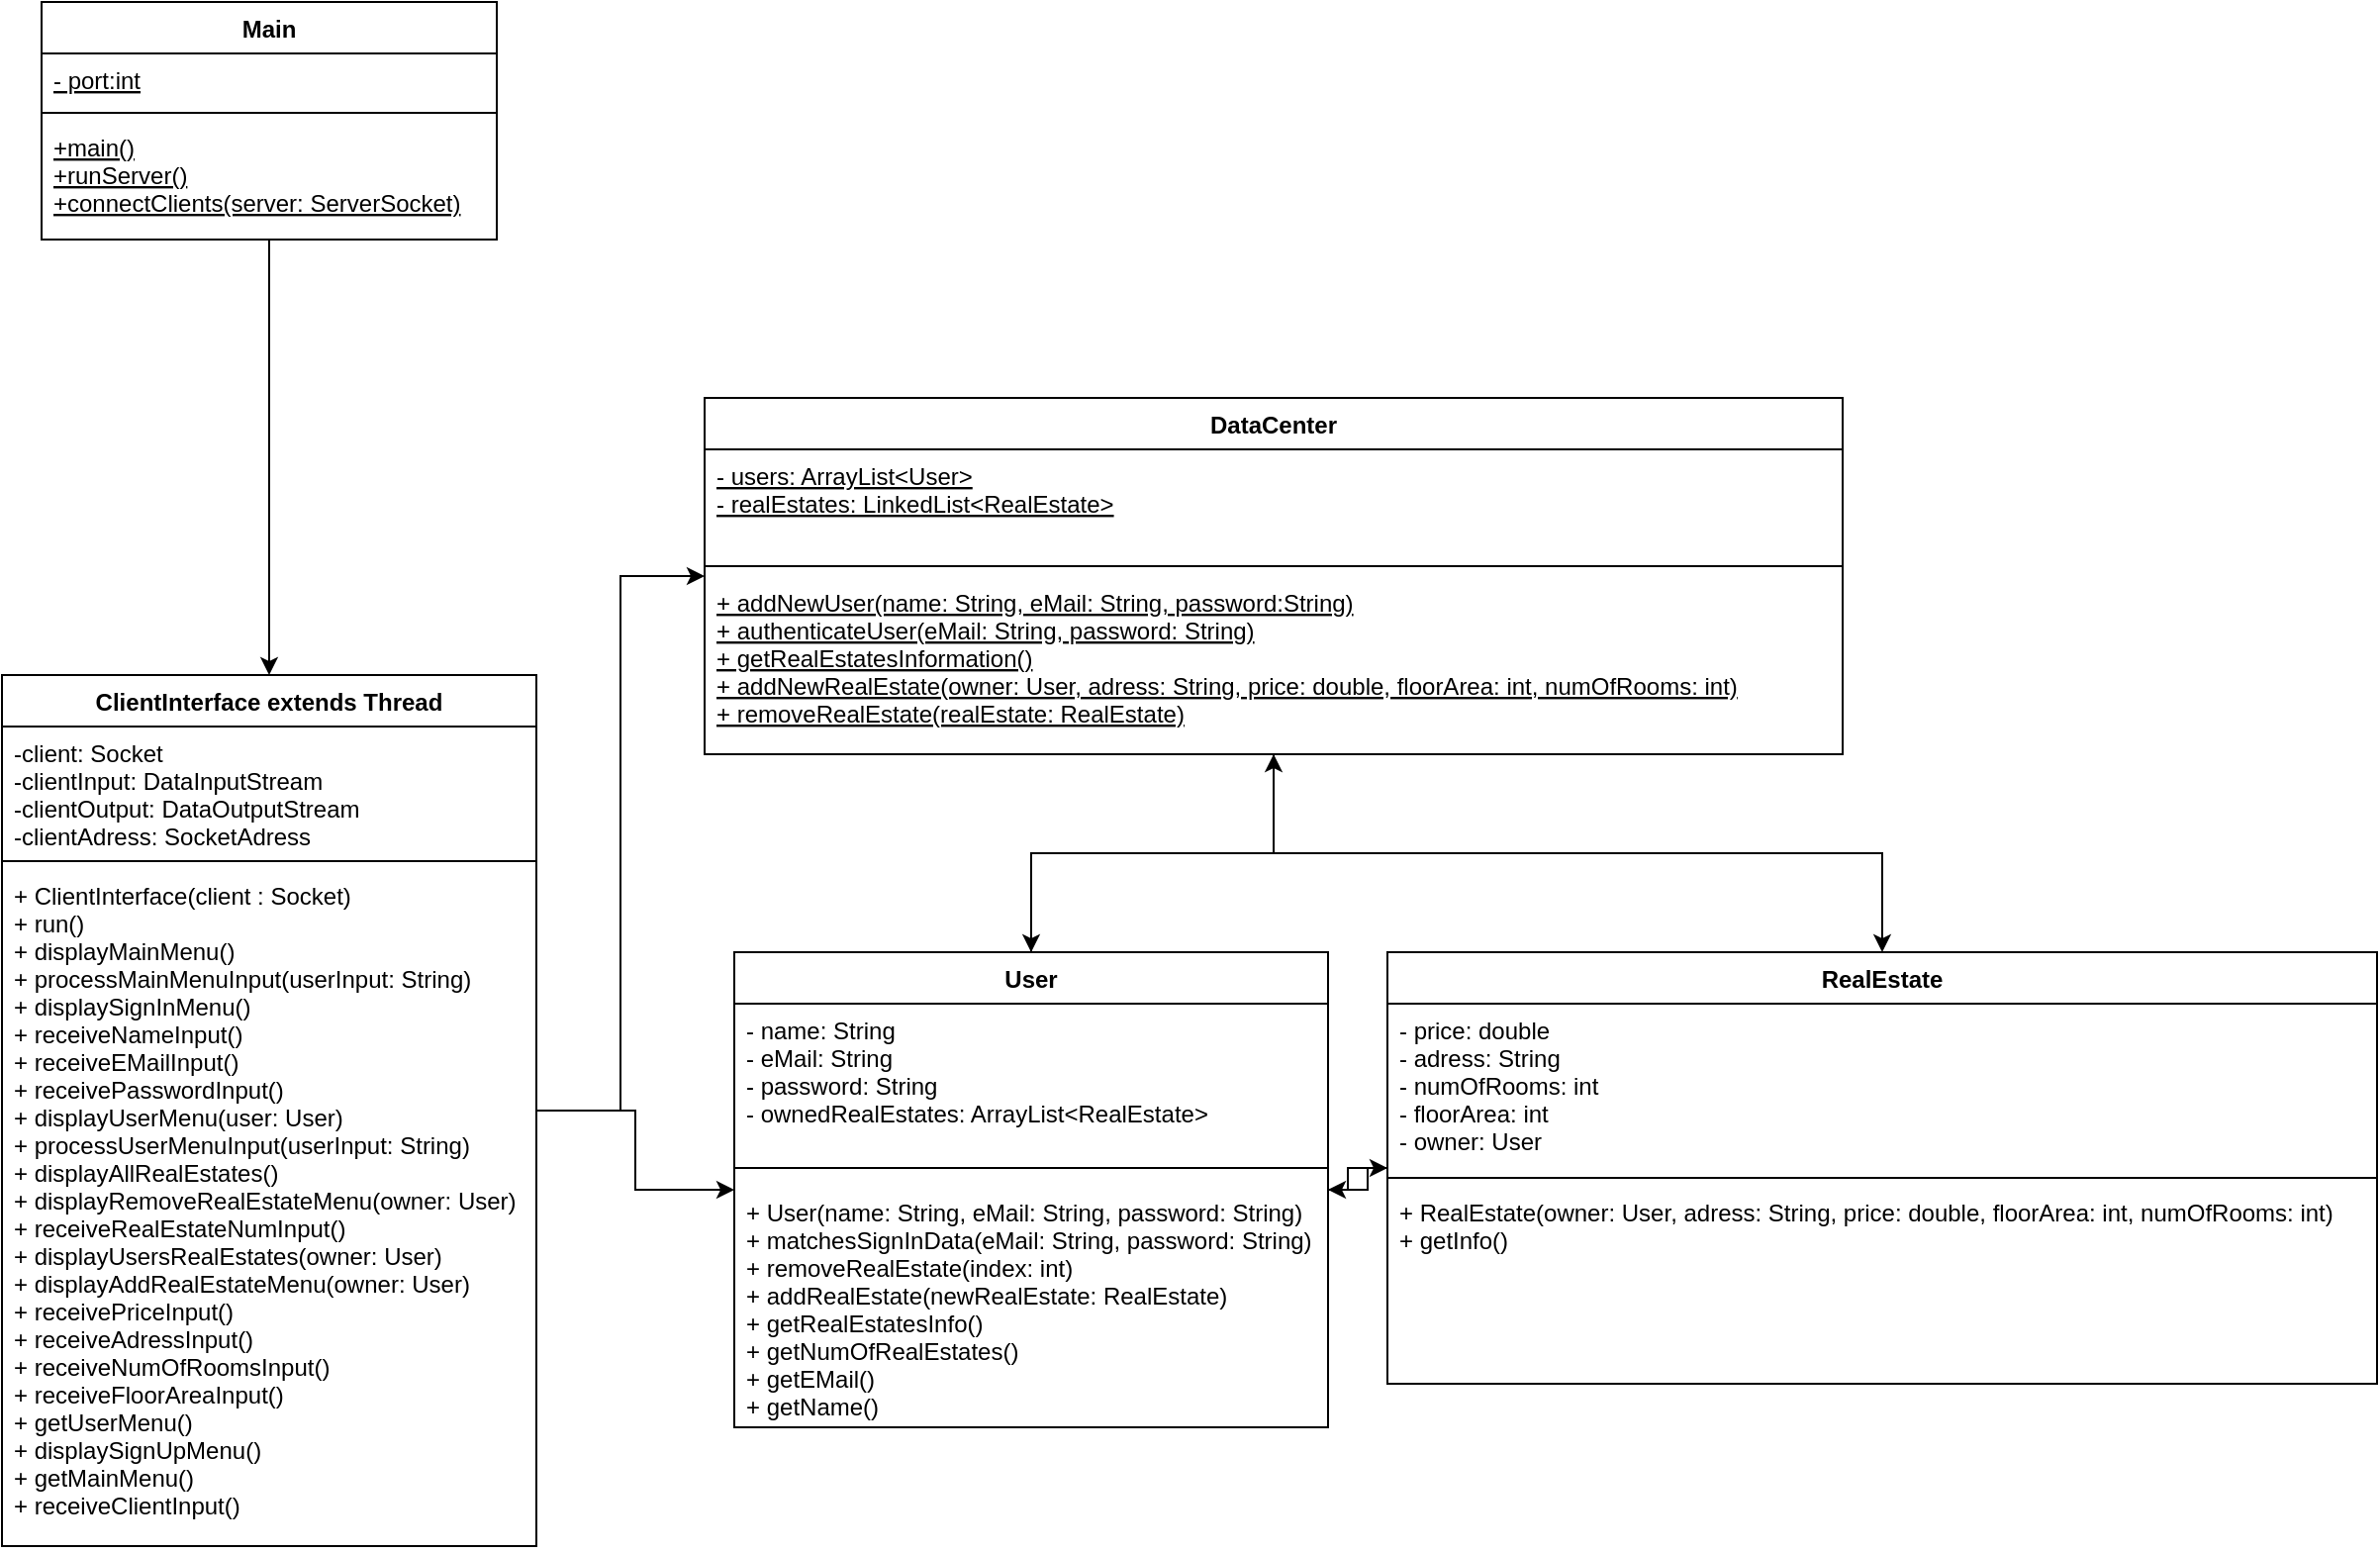 <mxfile version="13.9.9" type="device"><diagram id="7ylTmlViLdBZyy-ratO3" name="Page-1"><mxGraphModel dx="1086" dy="806" grid="1" gridSize="10" guides="1" tooltips="1" connect="1" arrows="1" fold="1" page="1" pageScale="1" pageWidth="850" pageHeight="1100" math="0" shadow="0"><root><mxCell id="0"/><mxCell id="1" parent="0"/><mxCell id="IXl5I5hSZ9VSD0nl5n4H-8" style="edgeStyle=orthogonalEdgeStyle;rounded=0;orthogonalLoop=1;jettySize=auto;html=1;" parent="1" source="hi_FXAqxv4JR-hP9kOLW-1" target="hi_FXAqxv4JR-hP9kOLW-5" edge="1"><mxGeometry relative="1" as="geometry"/></mxCell><mxCell id="hi_FXAqxv4JR-hP9kOLW-1" value="Main" style="swimlane;fontStyle=1;align=center;verticalAlign=top;childLayout=stackLayout;horizontal=1;startSize=26;horizontalStack=0;resizeParent=1;resizeParentMax=0;resizeLast=0;collapsible=1;marginBottom=0;" parent="1" vertex="1"><mxGeometry x="90" y="220" width="230" height="120" as="geometry"/></mxCell><mxCell id="hi_FXAqxv4JR-hP9kOLW-2" value="- port:int" style="text;strokeColor=none;fillColor=none;align=left;verticalAlign=top;spacingLeft=4;spacingRight=4;overflow=hidden;rotatable=0;points=[[0,0.5],[1,0.5]];portConstraint=eastwest;fontStyle=4" parent="hi_FXAqxv4JR-hP9kOLW-1" vertex="1"><mxGeometry y="26" width="230" height="26" as="geometry"/></mxCell><mxCell id="hi_FXAqxv4JR-hP9kOLW-3" value="" style="line;strokeWidth=1;fillColor=none;align=left;verticalAlign=middle;spacingTop=-1;spacingLeft=3;spacingRight=3;rotatable=0;labelPosition=right;points=[];portConstraint=eastwest;" parent="hi_FXAqxv4JR-hP9kOLW-1" vertex="1"><mxGeometry y="52" width="230" height="8" as="geometry"/></mxCell><mxCell id="hi_FXAqxv4JR-hP9kOLW-4" value="+main()&#10;+runServer()&#10;+connectClients(server: ServerSocket)&#10;" style="text;strokeColor=none;fillColor=none;align=left;verticalAlign=top;spacingLeft=4;spacingRight=4;overflow=hidden;rotatable=0;points=[[0,0.5],[1,0.5]];portConstraint=eastwest;fontStyle=4" parent="hi_FXAqxv4JR-hP9kOLW-1" vertex="1"><mxGeometry y="60" width="230" height="60" as="geometry"/></mxCell><mxCell id="IXl5I5hSZ9VSD0nl5n4H-9" style="edgeStyle=orthogonalEdgeStyle;rounded=0;orthogonalLoop=1;jettySize=auto;html=1;verticalAlign=top;" parent="1" source="hi_FXAqxv4JR-hP9kOLW-5" target="hi_FXAqxv4JR-hP9kOLW-13" edge="1"><mxGeometry relative="1" as="geometry"/></mxCell><mxCell id="IXl5I5hSZ9VSD0nl5n4H-10" style="edgeStyle=orthogonalEdgeStyle;rounded=0;orthogonalLoop=1;jettySize=auto;html=1;" parent="1" source="hi_FXAqxv4JR-hP9kOLW-5" target="hi_FXAqxv4JR-hP9kOLW-9" edge="1"><mxGeometry relative="1" as="geometry"/></mxCell><mxCell id="hi_FXAqxv4JR-hP9kOLW-5" value="ClientInterface extends Thread" style="swimlane;fontStyle=1;align=center;verticalAlign=top;childLayout=stackLayout;horizontal=1;startSize=26;horizontalStack=0;resizeParent=1;resizeParentMax=0;resizeLast=0;collapsible=1;marginBottom=0;" parent="1" vertex="1"><mxGeometry x="70" y="560" width="270" height="440" as="geometry"/></mxCell><mxCell id="hi_FXAqxv4JR-hP9kOLW-6" value="-client: Socket&#10;-clientInput: DataInputStream&#10;-clientOutput: DataOutputStream&#10;-clientAdress: SocketAdress&#10;" style="text;strokeColor=none;fillColor=none;align=left;verticalAlign=top;spacingLeft=4;spacingRight=4;overflow=hidden;rotatable=0;points=[[0,0.5],[1,0.5]];portConstraint=eastwest;" parent="hi_FXAqxv4JR-hP9kOLW-5" vertex="1"><mxGeometry y="26" width="270" height="64" as="geometry"/></mxCell><mxCell id="hi_FXAqxv4JR-hP9kOLW-7" value="" style="line;strokeWidth=1;fillColor=none;align=left;verticalAlign=middle;spacingTop=-1;spacingLeft=3;spacingRight=3;rotatable=0;labelPosition=right;points=[];portConstraint=eastwest;" parent="hi_FXAqxv4JR-hP9kOLW-5" vertex="1"><mxGeometry y="90" width="270" height="8" as="geometry"/></mxCell><mxCell id="hi_FXAqxv4JR-hP9kOLW-8" value="+ ClientInterface(client : Socket)&#10;+ run()&#10;+ displayMainMenu()&#10;+ processMainMenuInput(userInput: String)&#10;+ displaySignInMenu()&#10;+ receiveNameInput()&#10;+ receiveEMailInput()&#10;+ receivePasswordInput()&#10;+ displayUserMenu(user: User)&#10;+ processUserMenuInput(userInput: String)&#10;+ displayAllRealEstates()&#10;+ displayRemoveRealEstateMenu(owner: User)&#10;+ receiveRealEstateNumInput()&#10;+ displayUsersRealEstates(owner: User)&#10;+ displayAddRealEstateMenu(owner: User)&#10;+ receivePriceInput()&#10;+ receiveAdressInput()&#10;+ receiveNumOfRoomsInput()&#10;+ receiveFloorAreaInput()&#10;+ getUserMenu()&#10;+ displaySignUpMenu()&#10;+ getMainMenu()&#10;+ receiveClientInput()&#10;" style="text;strokeColor=none;fillColor=none;align=left;verticalAlign=top;spacingLeft=4;spacingRight=4;overflow=hidden;rotatable=0;points=[[0,0.5],[1,0.5]];portConstraint=eastwest;" parent="hi_FXAqxv4JR-hP9kOLW-5" vertex="1"><mxGeometry y="98" width="270" height="342" as="geometry"/></mxCell><mxCell id="ul5ZDdfMionyKRLc5kxO-18" style="edgeStyle=orthogonalEdgeStyle;rounded=0;orthogonalLoop=1;jettySize=auto;html=1;" parent="1" source="hi_FXAqxv4JR-hP9kOLW-9" target="ul5ZDdfMionyKRLc5kxO-1" edge="1"><mxGeometry relative="1" as="geometry"/></mxCell><mxCell id="ul5ZDdfMionyKRLc5kxO-19" style="edgeStyle=orthogonalEdgeStyle;rounded=0;orthogonalLoop=1;jettySize=auto;html=1;" parent="1" source="hi_FXAqxv4JR-hP9kOLW-9" target="hi_FXAqxv4JR-hP9kOLW-13" edge="1"><mxGeometry relative="1" as="geometry"/></mxCell><mxCell id="hi_FXAqxv4JR-hP9kOLW-9" value="User" style="swimlane;fontStyle=1;align=center;verticalAlign=top;childLayout=stackLayout;horizontal=1;startSize=26;horizontalStack=0;resizeParent=1;resizeParentMax=0;resizeLast=0;collapsible=1;marginBottom=0;" parent="1" vertex="1"><mxGeometry x="440" y="700" width="300" height="240" as="geometry"/></mxCell><mxCell id="hi_FXAqxv4JR-hP9kOLW-10" value="- name: String&#10;- eMail: String&#10;- password: String&#10;- ownedRealEstates: ArrayList&lt;RealEstate&gt;&#10;" style="text;strokeColor=none;fillColor=none;align=left;verticalAlign=top;spacingLeft=4;spacingRight=4;overflow=hidden;rotatable=0;points=[[0,0.5],[1,0.5]];portConstraint=eastwest;" parent="hi_FXAqxv4JR-hP9kOLW-9" vertex="1"><mxGeometry y="26" width="300" height="74" as="geometry"/></mxCell><mxCell id="hi_FXAqxv4JR-hP9kOLW-11" value="" style="line;strokeWidth=1;fillColor=none;align=left;verticalAlign=middle;spacingTop=-1;spacingLeft=3;spacingRight=3;rotatable=0;labelPosition=right;points=[];portConstraint=eastwest;" parent="hi_FXAqxv4JR-hP9kOLW-9" vertex="1"><mxGeometry y="100" width="300" height="18" as="geometry"/></mxCell><mxCell id="hi_FXAqxv4JR-hP9kOLW-12" value="+ User(name: String, eMail: String, password: String)&#10;+ matchesSignInData(eMail: String, password: String)&#10;+ removeRealEstate(index: int)&#10;+ addRealEstate(newRealEstate: RealEstate)&#10;+ getRealEstatesInfo()&#10;+ getNumOfRealEstates()&#10;+ getEMail()&#10;+ getName()" style="text;strokeColor=none;fillColor=none;align=left;verticalAlign=top;spacingLeft=4;spacingRight=4;overflow=hidden;rotatable=0;points=[[0,0.5],[1,0.5]];portConstraint=eastwest;" parent="hi_FXAqxv4JR-hP9kOLW-9" vertex="1"><mxGeometry y="118" width="300" height="122" as="geometry"/></mxCell><mxCell id="ul5ZDdfMionyKRLc5kxO-22" style="edgeStyle=orthogonalEdgeStyle;rounded=0;orthogonalLoop=1;jettySize=auto;html=1;" parent="1" source="hi_FXAqxv4JR-hP9kOLW-13" target="hi_FXAqxv4JR-hP9kOLW-9" edge="1"><mxGeometry relative="1" as="geometry"/></mxCell><mxCell id="ul5ZDdfMionyKRLc5kxO-23" style="edgeStyle=orthogonalEdgeStyle;rounded=0;orthogonalLoop=1;jettySize=auto;html=1;" parent="1" source="hi_FXAqxv4JR-hP9kOLW-13" target="ul5ZDdfMionyKRLc5kxO-1" edge="1"><mxGeometry relative="1" as="geometry"/></mxCell><mxCell id="hi_FXAqxv4JR-hP9kOLW-13" value="DataCenter" style="swimlane;fontStyle=1;align=center;verticalAlign=top;childLayout=stackLayout;horizontal=1;startSize=26;horizontalStack=0;resizeParent=1;resizeParentMax=0;resizeLast=0;collapsible=1;marginBottom=0;" parent="1" vertex="1"><mxGeometry x="425" y="420" width="575" height="180" as="geometry"/></mxCell><mxCell id="hi_FXAqxv4JR-hP9kOLW-14" value="- users: ArrayList&lt;User&gt;&#10;- realEstates: LinkedList&lt;RealEstate&gt;" style="text;strokeColor=none;fillColor=none;align=left;verticalAlign=top;spacingLeft=4;spacingRight=4;overflow=hidden;rotatable=0;points=[[0,0.5],[1,0.5]];portConstraint=eastwest;fontStyle=4" parent="hi_FXAqxv4JR-hP9kOLW-13" vertex="1"><mxGeometry y="26" width="575" height="54" as="geometry"/></mxCell><mxCell id="hi_FXAqxv4JR-hP9kOLW-15" value="" style="line;strokeWidth=1;fillColor=none;align=left;verticalAlign=middle;spacingTop=-1;spacingLeft=3;spacingRight=3;rotatable=0;labelPosition=right;points=[];portConstraint=eastwest;" parent="hi_FXAqxv4JR-hP9kOLW-13" vertex="1"><mxGeometry y="80" width="575" height="10" as="geometry"/></mxCell><mxCell id="hi_FXAqxv4JR-hP9kOLW-16" value="+ addNewUser(name: String, eMail: String, password:String)&#10;+ authenticateUser(eMail: String, password: String)&#10;+ getRealEstatesInformation()&#10;+ addNewRealEstate(owner: User, adress: String, price: double, floorArea: int, numOfRooms: int)&#10;+ removeRealEstate(realEstate: RealEstate)" style="text;strokeColor=none;fillColor=none;align=left;verticalAlign=top;spacingLeft=4;spacingRight=4;overflow=hidden;rotatable=0;points=[[0,0.5],[1,0.5]];portConstraint=eastwest;fontStyle=4" parent="hi_FXAqxv4JR-hP9kOLW-13" vertex="1"><mxGeometry y="90" width="575" height="90" as="geometry"/></mxCell><mxCell id="ul5ZDdfMionyKRLc5kxO-20" style="edgeStyle=orthogonalEdgeStyle;rounded=0;orthogonalLoop=1;jettySize=auto;html=1;" parent="1" source="ul5ZDdfMionyKRLc5kxO-1" target="hi_FXAqxv4JR-hP9kOLW-9" edge="1"><mxGeometry relative="1" as="geometry"/></mxCell><mxCell id="ul5ZDdfMionyKRLc5kxO-1" value="RealEstate" style="swimlane;fontStyle=1;align=center;verticalAlign=top;childLayout=stackLayout;horizontal=1;startSize=26;horizontalStack=0;resizeParent=1;resizeParentMax=0;resizeLast=0;collapsible=1;marginBottom=0;" parent="1" vertex="1"><mxGeometry x="770" y="700" width="500" height="218" as="geometry"/></mxCell><mxCell id="ul5ZDdfMionyKRLc5kxO-2" value="- price: double&#10;- adress: String&#10;- numOfRooms: int&#10;- floorArea: int&#10;- owner: User" style="text;strokeColor=none;fillColor=none;align=left;verticalAlign=top;spacingLeft=4;spacingRight=4;overflow=hidden;rotatable=0;points=[[0,0.5],[1,0.5]];portConstraint=eastwest;fontStyle=0" parent="ul5ZDdfMionyKRLc5kxO-1" vertex="1"><mxGeometry y="26" width="500" height="84" as="geometry"/></mxCell><mxCell id="ul5ZDdfMionyKRLc5kxO-3" value="" style="line;strokeWidth=1;fillColor=none;align=left;verticalAlign=middle;spacingTop=-1;spacingLeft=3;spacingRight=3;rotatable=0;labelPosition=right;points=[];portConstraint=eastwest;" parent="ul5ZDdfMionyKRLc5kxO-1" vertex="1"><mxGeometry y="110" width="500" height="8" as="geometry"/></mxCell><mxCell id="ul5ZDdfMionyKRLc5kxO-4" value="+ RealEstate(owner: User, adress: String, price: double, floorArea: int, numOfRooms: int)&#10;+ getInfo()" style="text;strokeColor=none;fillColor=none;align=left;verticalAlign=top;spacingLeft=4;spacingRight=4;overflow=hidden;rotatable=0;points=[[0,0.5],[1,0.5]];portConstraint=eastwest;" parent="ul5ZDdfMionyKRLc5kxO-1" vertex="1"><mxGeometry y="118" width="500" height="100" as="geometry"/></mxCell></root></mxGraphModel></diagram></mxfile>